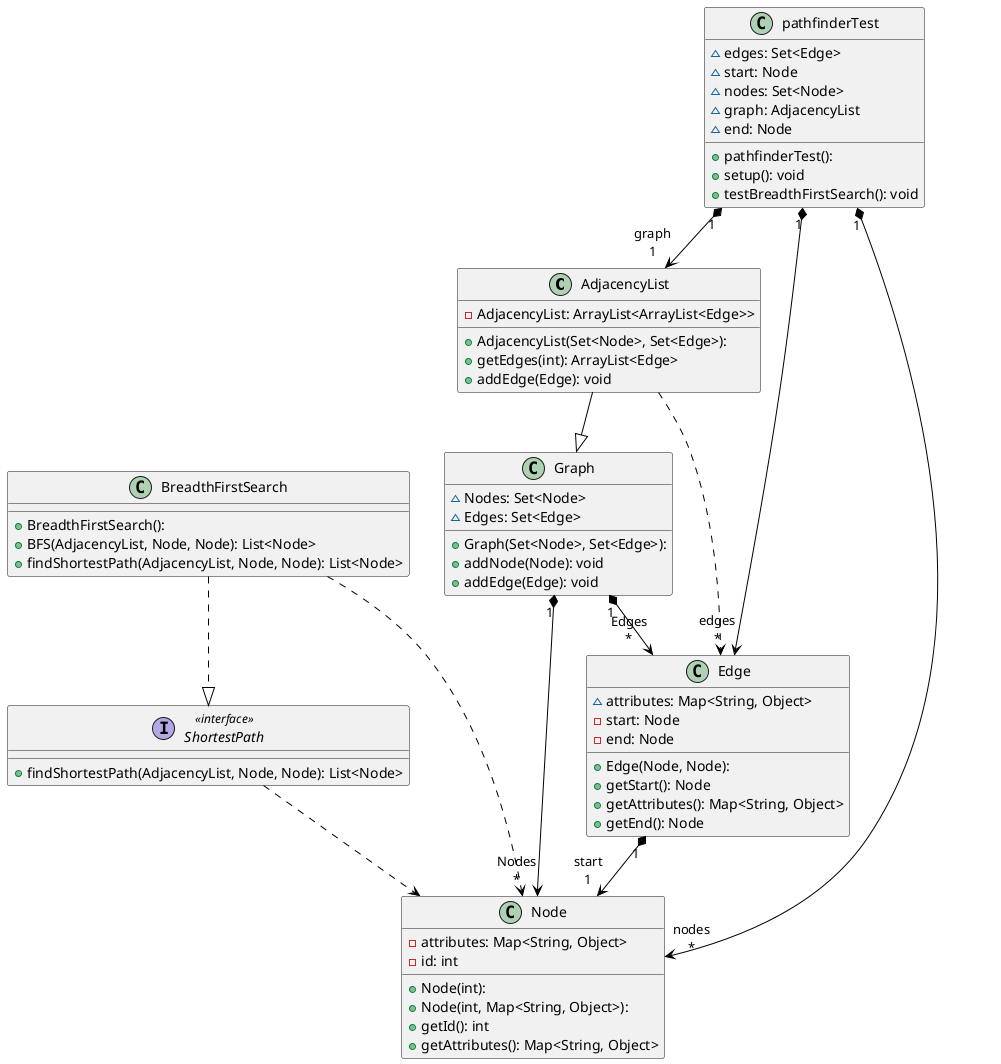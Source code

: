 @startuml

class AdjacencyList {
  + AdjacencyList(Set<Node>, Set<Edge>): 
  - AdjacencyList: ArrayList<ArrayList<Edge>>
  + getEdges(int): ArrayList<Edge>
  + addEdge(Edge): void
}
class BreadthFirstSearch {
  + BreadthFirstSearch(): 
  + BFS(AdjacencyList, Node, Node): List<Node>
  + findShortestPath(AdjacencyList, Node, Node): List<Node>
}
class Edge {
  + Edge(Node, Node): 
  ~ attributes: Map<String, Object>
  - start: Node
  - end: Node
  + getStart(): Node
  + getAttributes(): Map<String, Object>
  + getEnd(): Node
}
class Graph {
  + Graph(Set<Node>, Set<Edge>): 
  ~ Nodes: Set<Node>
  ~ Edges: Set<Edge>
  + addNode(Node): void
  + addEdge(Edge): void
}
class Node {
  + Node(int): 
  + Node(int, Map<String, Object>): 
  - attributes: Map<String, Object>
  - id: int
  + getId(): int
  + getAttributes(): Map<String, Object>
}
interface ShortestPath << interface >> {
  + findShortestPath(AdjacencyList, Node, Node): List<Node>
}
class pathfinderTest {
  + pathfinderTest(): 
  ~ edges: Set<Edge>
  ~ start: Node
  ~ nodes: Set<Node>
  ~ graph: AdjacencyList
  ~ end: Node
  + setup(): void
  + testBreadthFirstSearch(): void
}

AdjacencyList       -[#000000,dashed]->  Edge
AdjacencyList       -[#000000,plain]-^  Graph
BreadthFirstSearch  -[#000000,dashed]->  Node
BreadthFirstSearch  -[#000000,dashed]-^  ShortestPath
Edge               "1" *-[#000000,plain]-> "start\n1" Node
Graph              "1" *-[#000000,plain]-> "Edges\n*" Edge
Graph              "1" *-[#000000,plain]-> "Nodes\n*" Node
ShortestPath        -[#000000,dashed]->  Node
pathfinderTest     "1" *-[#000000,plain]-> "graph\n1" AdjacencyList
pathfinderTest     "1" *-[#000000,plain]-> "edges\n*" Edge
pathfinderTest     "1" *-[#000000,plain]-> "nodes\n*" Node
@enduml
